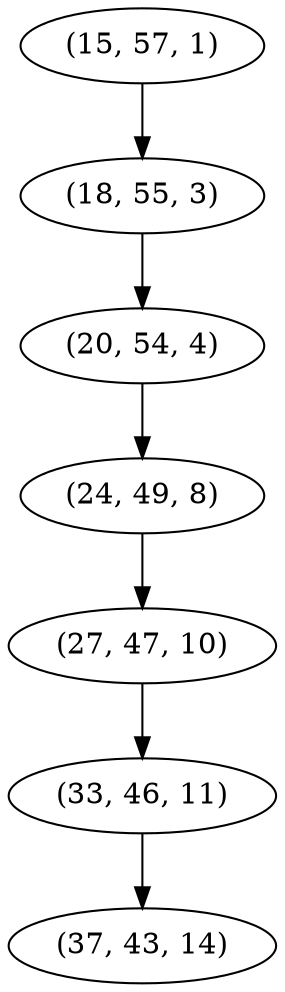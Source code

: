 digraph tree {
    "(15, 57, 1)";
    "(18, 55, 3)";
    "(20, 54, 4)";
    "(24, 49, 8)";
    "(27, 47, 10)";
    "(33, 46, 11)";
    "(37, 43, 14)";
    "(15, 57, 1)" -> "(18, 55, 3)";
    "(18, 55, 3)" -> "(20, 54, 4)";
    "(20, 54, 4)" -> "(24, 49, 8)";
    "(24, 49, 8)" -> "(27, 47, 10)";
    "(27, 47, 10)" -> "(33, 46, 11)";
    "(33, 46, 11)" -> "(37, 43, 14)";
}
